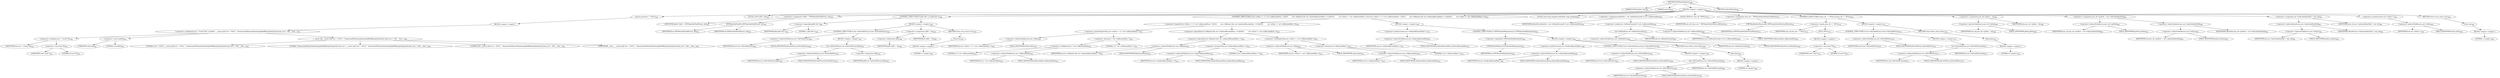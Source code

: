 digraph "TIFFHashSetInsert" {  
"5473" [label = <(METHOD,TIFFHashSetInsert)<SUB>440</SUB>> ]
"5474" [label = <(PARAM,TIFFHashSet *set)<SUB>440</SUB>> ]
"5475" [label = <(PARAM,void *elt)<SUB>440</SUB>> ]
"5476" [label = <(BLOCK,&lt;empty&gt;,&lt;empty&gt;)<SUB>441</SUB>> ]
"5477" [label = <(assert,assert(set != NULL))<SUB>442</SUB>> ]
"5478" [label = <(BLOCK,&lt;empty&gt;,&lt;empty&gt;)> ]
"5479" [label = <(&lt;operator&gt;.conditional,(set != ((void *)0)) ? (void)(0) : __assert_fail(&quot;set != NULL&quot;, &quot;/home/cmd/OSmart/identitemp/libtiff/fax2ps/fax2ps/tif_hash_set.c&quot;, 442, __func__))<SUB>442</SUB>> ]
"5480" [label = <(&lt;operator&gt;.notEquals,set != ((void *)0))<SUB>442</SUB>> ]
"5481" [label = <(IDENTIFIER,set,set != ((void *)0))<SUB>442</SUB>> ]
"5482" [label = <(&lt;operator&gt;.cast,(void *)0)<SUB>442</SUB>> ]
"5483" [label = <(UNKNOWN,void *,void *)<SUB>442</SUB>> ]
"5484" [label = <(LITERAL,0,(void *)0)<SUB>442</SUB>> ]
"5485" [label = <(&lt;operator&gt;.cast,(void)(0))<SUB>442</SUB>> ]
"5486" [label = <(UNKNOWN,void,void)<SUB>442</SUB>> ]
"5487" [label = <(LITERAL,0,(void)(0))<SUB>442</SUB>> ]
"5488" [label = <(__assert_fail,__assert_fail(&quot;set != NULL&quot;, &quot;/home/cmd/OSmart/identitemp/libtiff/fax2ps/fax2ps/tif_hash_set.c&quot;, 442, __func__))<SUB>442</SUB>> ]
"5489" [label = <(LITERAL,&quot;set != NULL&quot;,__assert_fail(&quot;set != NULL&quot;, &quot;/home/cmd/OSmart/identitemp/libtiff/fax2ps/fax2ps/tif_hash_set.c&quot;, 442, __func__))<SUB>442</SUB>> ]
"5490" [label = <(LITERAL,&quot;/home/cmd/OSmart/identitemp/libtiff/fax2ps/fax2ps/tif_hash_set.c&quot;,__assert_fail(&quot;set != NULL&quot;, &quot;/home/cmd/OSmart/identitemp/libtiff/fax2ps/fax2ps/tif_hash_set.c&quot;, 442, __func__))<SUB>442</SUB>> ]
"5491" [label = <(LITERAL,442,__assert_fail(&quot;set != NULL&quot;, &quot;/home/cmd/OSmart/identitemp/libtiff/fax2ps/fax2ps/tif_hash_set.c&quot;, 442, __func__))<SUB>442</SUB>> ]
"5492" [label = <(IDENTIFIER,__func__,__assert_fail(&quot;set != NULL&quot;, &quot;/home/cmd/OSmart/identitemp/libtiff/fax2ps/fax2ps/tif_hash_set.c&quot;, 442, __func__))<SUB>442</SUB>> ]
"5493" [label = <(LOCAL,void** pElt: void)<SUB>443</SUB>> ]
"5494" [label = <(&lt;operator&gt;.assignment,**pElt = TIFFHashSetFindPtr(set, elt))<SUB>443</SUB>> ]
"5495" [label = <(IDENTIFIER,pElt,**pElt = TIFFHashSetFindPtr(set, elt))<SUB>443</SUB>> ]
"5496" [label = <(TIFFHashSetFindPtr,TIFFHashSetFindPtr(set, elt))<SUB>443</SUB>> ]
"5497" [label = <(IDENTIFIER,set,TIFFHashSetFindPtr(set, elt))<SUB>443</SUB>> ]
"5498" [label = <(IDENTIFIER,elt,TIFFHashSetFindPtr(set, elt))<SUB>443</SUB>> ]
"5499" [label = <(CONTROL_STRUCTURE,if (pElt &amp;&amp; 1),if (pElt &amp;&amp; 1))<SUB>444</SUB>> ]
"5500" [label = <(&lt;operator&gt;.logicalAnd,pElt &amp;&amp; 1)<SUB>444</SUB>> ]
"5501" [label = <(IDENTIFIER,pElt,pElt &amp;&amp; 1)<SUB>444</SUB>> ]
"5502" [label = <(LITERAL,1,pElt &amp;&amp; 1)<SUB>444</SUB>> ]
"5503" [label = <(BLOCK,&lt;empty&gt;,&lt;empty&gt;)<SUB>445</SUB>> ]
"5504" [label = <(CONTROL_STRUCTURE,if (set-&gt;fnFreeEltFunc),if (set-&gt;fnFreeEltFunc))<SUB>446</SUB>> ]
"5505" [label = <(&lt;operator&gt;.indirectFieldAccess,set-&gt;fnFreeEltFunc)<SUB>446</SUB>> ]
"5506" [label = <(IDENTIFIER,set,if (set-&gt;fnFreeEltFunc))<SUB>446</SUB>> ]
"5507" [label = <(FIELD_IDENTIFIER,fnFreeEltFunc,fnFreeEltFunc)<SUB>446</SUB>> ]
"5508" [label = <(BLOCK,&lt;empty&gt;,&lt;empty&gt;)<SUB>447</SUB>> ]
"5509" [label = <(set-&gt;fnFreeEltFunc,set-&gt;fnFreeEltFunc(*pElt))<SUB>447</SUB>> ]
"5510" [label = <(&lt;operator&gt;.indirectFieldAccess,set-&gt;fnFreeEltFunc)<SUB>447</SUB>> ]
"5511" [label = <(IDENTIFIER,set,set-&gt;fnFreeEltFunc(*pElt))<SUB>447</SUB>> ]
"5512" [label = <(FIELD_IDENTIFIER,fnFreeEltFunc,fnFreeEltFunc)<SUB>447</SUB>> ]
"5513" [label = <(&lt;operator&gt;.indirection,*pElt)<SUB>447</SUB>> ]
"5514" [label = <(IDENTIFIER,pElt,set-&gt;fnFreeEltFunc(*pElt))<SUB>447</SUB>> ]
"5515" [label = <(&lt;operator&gt;.assignment,*pElt = elt)<SUB>449</SUB>> ]
"5516" [label = <(&lt;operator&gt;.indirection,*pElt)<SUB>449</SUB>> ]
"5517" [label = <(IDENTIFIER,pElt,*pElt = elt)<SUB>449</SUB>> ]
"5518" [label = <(IDENTIFIER,elt,*pElt = elt)<SUB>449</SUB>> ]
"5519" [label = <(RETURN,return true;,return true;)<SUB>450</SUB>> ]
"5520" [label = <(true,true)<SUB>450</SUB>> ]
"5521" [label = <(BLOCK,&lt;empty&gt;,&lt;empty&gt;)> ]
"5522" [label = <(LITERAL,1,&lt;empty&gt;)<SUB>450</SUB>> ]
"5523" [label = <(CONTROL_STRUCTURE,if (set-&gt;nSize &gt;= 2 * set-&gt;nAllocatedSize / 3 ||\012        (set-&gt;bRehash &amp;&amp; set-&gt;nIndiceAllocatedSize &gt; 0 &amp;&amp;\012         set-&gt;nSize &lt;= set-&gt;nAllocatedSize / 2)),if (set-&gt;nSize &gt;= 2 * set-&gt;nAllocatedSize / 3 ||\012        (set-&gt;bRehash &amp;&amp; set-&gt;nIndiceAllocatedSize &gt; 0 &amp;&amp;\012         set-&gt;nSize &lt;= set-&gt;nAllocatedSize / 2)))<SUB>453</SUB>> ]
"5524" [label = <(&lt;operator&gt;.logicalOr,set-&gt;nSize &gt;= 2 * set-&gt;nAllocatedSize / 3 ||\012        (set-&gt;bRehash &amp;&amp; set-&gt;nIndiceAllocatedSize &gt; 0 &amp;&amp;\012         set-&gt;nSize &lt;= set-&gt;nAllocatedSize / 2))<SUB>453</SUB>> ]
"5525" [label = <(&lt;operator&gt;.greaterEqualsThan,set-&gt;nSize &gt;= 2 * set-&gt;nAllocatedSize / 3)<SUB>453</SUB>> ]
"5526" [label = <(&lt;operator&gt;.indirectFieldAccess,set-&gt;nSize)<SUB>453</SUB>> ]
"5527" [label = <(IDENTIFIER,set,set-&gt;nSize &gt;= 2 * set-&gt;nAllocatedSize / 3)<SUB>453</SUB>> ]
"5528" [label = <(FIELD_IDENTIFIER,nSize,nSize)<SUB>453</SUB>> ]
"5529" [label = <(&lt;operator&gt;.division,2 * set-&gt;nAllocatedSize / 3)<SUB>453</SUB>> ]
"5530" [label = <(&lt;operator&gt;.multiplication,2 * set-&gt;nAllocatedSize)<SUB>453</SUB>> ]
"5531" [label = <(LITERAL,2,2 * set-&gt;nAllocatedSize)<SUB>453</SUB>> ]
"5532" [label = <(&lt;operator&gt;.indirectFieldAccess,set-&gt;nAllocatedSize)<SUB>453</SUB>> ]
"5533" [label = <(IDENTIFIER,set,2 * set-&gt;nAllocatedSize)<SUB>453</SUB>> ]
"5534" [label = <(FIELD_IDENTIFIER,nAllocatedSize,nAllocatedSize)<SUB>453</SUB>> ]
"5535" [label = <(LITERAL,3,2 * set-&gt;nAllocatedSize / 3)<SUB>453</SUB>> ]
"5536" [label = <(&lt;operator&gt;.logicalAnd,set-&gt;bRehash &amp;&amp; set-&gt;nIndiceAllocatedSize &gt; 0 &amp;&amp;\012         set-&gt;nSize &lt;= set-&gt;nAllocatedSize / 2)<SUB>454</SUB>> ]
"5537" [label = <(&lt;operator&gt;.logicalAnd,set-&gt;bRehash &amp;&amp; set-&gt;nIndiceAllocatedSize &gt; 0)<SUB>454</SUB>> ]
"5538" [label = <(&lt;operator&gt;.indirectFieldAccess,set-&gt;bRehash)<SUB>454</SUB>> ]
"5539" [label = <(IDENTIFIER,set,set-&gt;bRehash &amp;&amp; set-&gt;nIndiceAllocatedSize &gt; 0)<SUB>454</SUB>> ]
"5540" [label = <(FIELD_IDENTIFIER,bRehash,bRehash)<SUB>454</SUB>> ]
"5541" [label = <(&lt;operator&gt;.greaterThan,set-&gt;nIndiceAllocatedSize &gt; 0)<SUB>454</SUB>> ]
"5542" [label = <(&lt;operator&gt;.indirectFieldAccess,set-&gt;nIndiceAllocatedSize)<SUB>454</SUB>> ]
"5543" [label = <(IDENTIFIER,set,set-&gt;nIndiceAllocatedSize &gt; 0)<SUB>454</SUB>> ]
"5544" [label = <(FIELD_IDENTIFIER,nIndiceAllocatedSize,nIndiceAllocatedSize)<SUB>454</SUB>> ]
"5545" [label = <(LITERAL,0,set-&gt;nIndiceAllocatedSize &gt; 0)<SUB>454</SUB>> ]
"5546" [label = <(&lt;operator&gt;.lessEqualsThan,set-&gt;nSize &lt;= set-&gt;nAllocatedSize / 2)<SUB>455</SUB>> ]
"5547" [label = <(&lt;operator&gt;.indirectFieldAccess,set-&gt;nSize)<SUB>455</SUB>> ]
"5548" [label = <(IDENTIFIER,set,set-&gt;nSize &lt;= set-&gt;nAllocatedSize / 2)<SUB>455</SUB>> ]
"5549" [label = <(FIELD_IDENTIFIER,nSize,nSize)<SUB>455</SUB>> ]
"5550" [label = <(&lt;operator&gt;.division,set-&gt;nAllocatedSize / 2)<SUB>455</SUB>> ]
"5551" [label = <(&lt;operator&gt;.indirectFieldAccess,set-&gt;nAllocatedSize)<SUB>455</SUB>> ]
"5552" [label = <(IDENTIFIER,set,set-&gt;nAllocatedSize / 2)<SUB>455</SUB>> ]
"5553" [label = <(FIELD_IDENTIFIER,nAllocatedSize,nAllocatedSize)<SUB>455</SUB>> ]
"5554" [label = <(LITERAL,2,set-&gt;nAllocatedSize / 2)<SUB>455</SUB>> ]
"5555" [label = <(BLOCK,&lt;empty&gt;,&lt;empty&gt;)<SUB>456</SUB>> ]
"5556" [label = <(&lt;operator&gt;.postIncrement,set-&gt;nIndiceAllocatedSize++)<SUB>457</SUB>> ]
"5557" [label = <(&lt;operator&gt;.indirectFieldAccess,set-&gt;nIndiceAllocatedSize)<SUB>457</SUB>> ]
"5558" [label = <(IDENTIFIER,set,set-&gt;nIndiceAllocatedSize++)<SUB>457</SUB>> ]
"5559" [label = <(FIELD_IDENTIFIER,nIndiceAllocatedSize,nIndiceAllocatedSize)<SUB>457</SUB>> ]
"5560" [label = <(CONTROL_STRUCTURE,if (!TIFFHashSetRehash(set)),if (!TIFFHashSetRehash(set)))<SUB>458</SUB>> ]
"5561" [label = <(&lt;operator&gt;.logicalNot,!TIFFHashSetRehash(set))<SUB>458</SUB>> ]
"5562" [label = <(TIFFHashSetRehash,TIFFHashSetRehash(set))<SUB>458</SUB>> ]
"5563" [label = <(IDENTIFIER,set,TIFFHashSetRehash(set))<SUB>458</SUB>> ]
"5564" [label = <(BLOCK,&lt;empty&gt;,&lt;empty&gt;)<SUB>459</SUB>> ]
"5565" [label = <(&lt;operator&gt;.postDecrement,set-&gt;nIndiceAllocatedSize--)<SUB>460</SUB>> ]
"5566" [label = <(&lt;operator&gt;.indirectFieldAccess,set-&gt;nIndiceAllocatedSize)<SUB>460</SUB>> ]
"5567" [label = <(IDENTIFIER,set,set-&gt;nIndiceAllocatedSize--)<SUB>460</SUB>> ]
"5568" [label = <(FIELD_IDENTIFIER,nIndiceAllocatedSize,nIndiceAllocatedSize)<SUB>460</SUB>> ]
"5569" [label = <(CONTROL_STRUCTURE,if (set-&gt;fnFreeEltFunc),if (set-&gt;fnFreeEltFunc))<SUB>461</SUB>> ]
"5570" [label = <(&lt;operator&gt;.indirectFieldAccess,set-&gt;fnFreeEltFunc)<SUB>461</SUB>> ]
"5571" [label = <(IDENTIFIER,set,if (set-&gt;fnFreeEltFunc))<SUB>461</SUB>> ]
"5572" [label = <(FIELD_IDENTIFIER,fnFreeEltFunc,fnFreeEltFunc)<SUB>461</SUB>> ]
"5573" [label = <(BLOCK,&lt;empty&gt;,&lt;empty&gt;)<SUB>462</SUB>> ]
"5574" [label = <(set-&gt;fnFreeEltFunc,set-&gt;fnFreeEltFunc(elt))<SUB>462</SUB>> ]
"5575" [label = <(&lt;operator&gt;.indirectFieldAccess,set-&gt;fnFreeEltFunc)<SUB>462</SUB>> ]
"5576" [label = <(IDENTIFIER,set,set-&gt;fnFreeEltFunc(elt))<SUB>462</SUB>> ]
"5577" [label = <(FIELD_IDENTIFIER,fnFreeEltFunc,fnFreeEltFunc)<SUB>462</SUB>> ]
"5578" [label = <(IDENTIFIER,elt,set-&gt;fnFreeEltFunc(elt))<SUB>462</SUB>> ]
"5579" [label = <(RETURN,return false;,return false;)<SUB>463</SUB>> ]
"5580" [label = <(false,false)<SUB>463</SUB>> ]
"5581" [label = <(BLOCK,&lt;empty&gt;,&lt;empty&gt;)> ]
"5582" [label = <(LITERAL,0,&lt;empty&gt;)<SUB>463</SUB>> ]
"5583" [label = <(LOCAL,const long unsigned nHashVal: long unsigned)<SUB>467</SUB>> ]
"5584" [label = <(&lt;operator&gt;.assignment,nHashVal = set-&gt;fnHashFunc(elt) % set-&gt;nAllocatedSize)<SUB>467</SUB>> ]
"5585" [label = <(IDENTIFIER,nHashVal,nHashVal = set-&gt;fnHashFunc(elt) % set-&gt;nAllocatedSize)<SUB>467</SUB>> ]
"5586" [label = <(&lt;operator&gt;.modulo,set-&gt;fnHashFunc(elt) % set-&gt;nAllocatedSize)<SUB>467</SUB>> ]
"5587" [label = <(set-&gt;fnHashFunc,set-&gt;fnHashFunc(elt))<SUB>467</SUB>> ]
"5588" [label = <(&lt;operator&gt;.indirectFieldAccess,set-&gt;fnHashFunc)<SUB>467</SUB>> ]
"5589" [label = <(IDENTIFIER,set,set-&gt;fnHashFunc(elt))<SUB>467</SUB>> ]
"5590" [label = <(FIELD_IDENTIFIER,fnHashFunc,fnHashFunc)<SUB>467</SUB>> ]
"5591" [label = <(IDENTIFIER,elt,set-&gt;fnHashFunc(elt))<SUB>467</SUB>> ]
"5592" [label = <(&lt;operator&gt;.indirectFieldAccess,set-&gt;nAllocatedSize)<SUB>467</SUB>> ]
"5593" [label = <(IDENTIFIER,set,set-&gt;fnHashFunc(elt) % set-&gt;nAllocatedSize)<SUB>467</SUB>> ]
"5594" [label = <(FIELD_IDENTIFIER,nAllocatedSize,nAllocatedSize)<SUB>467</SUB>> ]
"5595" [label = <(LOCAL,TIFFList* new_elt: TIFFList)<SUB>473</SUB>> ]
"5596" [label = <(&lt;operator&gt;.assignment,*new_elt = TIFFHashSetGetNewListElt(set))<SUB>473</SUB>> ]
"5597" [label = <(IDENTIFIER,new_elt,*new_elt = TIFFHashSetGetNewListElt(set))<SUB>473</SUB>> ]
"5598" [label = <(TIFFHashSetGetNewListElt,TIFFHashSetGetNewListElt(set))<SUB>473</SUB>> ]
"5599" [label = <(IDENTIFIER,set,TIFFHashSetGetNewListElt(set))<SUB>473</SUB>> ]
"5600" [label = <(CONTROL_STRUCTURE,if (new_elt == NULL),if (new_elt == NULL))<SUB>474</SUB>> ]
"5601" [label = <(&lt;operator&gt;.equals,new_elt == NULL)<SUB>474</SUB>> ]
"5602" [label = <(IDENTIFIER,new_elt,new_elt == NULL)<SUB>474</SUB>> ]
"5603" [label = <(NULL,NULL)<SUB>474</SUB>> ]
"5604" [label = <(BLOCK,&lt;empty&gt;,&lt;empty&gt;)> ]
"5605" [label = <(&lt;operator&gt;.cast,(void *)0)<SUB>474</SUB>> ]
"5606" [label = <(UNKNOWN,void *,void *)<SUB>474</SUB>> ]
"5607" [label = <(LITERAL,0,(void *)0)<SUB>474</SUB>> ]
"5608" [label = <(BLOCK,&lt;empty&gt;,&lt;empty&gt;)<SUB>475</SUB>> ]
"5609" [label = <(CONTROL_STRUCTURE,if (set-&gt;fnFreeEltFunc),if (set-&gt;fnFreeEltFunc))<SUB>476</SUB>> ]
"5610" [label = <(&lt;operator&gt;.indirectFieldAccess,set-&gt;fnFreeEltFunc)<SUB>476</SUB>> ]
"5611" [label = <(IDENTIFIER,set,if (set-&gt;fnFreeEltFunc))<SUB>476</SUB>> ]
"5612" [label = <(FIELD_IDENTIFIER,fnFreeEltFunc,fnFreeEltFunc)<SUB>476</SUB>> ]
"5613" [label = <(BLOCK,&lt;empty&gt;,&lt;empty&gt;)<SUB>477</SUB>> ]
"5614" [label = <(set-&gt;fnFreeEltFunc,set-&gt;fnFreeEltFunc(elt))<SUB>477</SUB>> ]
"5615" [label = <(&lt;operator&gt;.indirectFieldAccess,set-&gt;fnFreeEltFunc)<SUB>477</SUB>> ]
"5616" [label = <(IDENTIFIER,set,set-&gt;fnFreeEltFunc(elt))<SUB>477</SUB>> ]
"5617" [label = <(FIELD_IDENTIFIER,fnFreeEltFunc,fnFreeEltFunc)<SUB>477</SUB>> ]
"5618" [label = <(IDENTIFIER,elt,set-&gt;fnFreeEltFunc(elt))<SUB>477</SUB>> ]
"5619" [label = <(RETURN,return false;,return false;)<SUB>478</SUB>> ]
"5620" [label = <(false,false)<SUB>478</SUB>> ]
"5621" [label = <(BLOCK,&lt;empty&gt;,&lt;empty&gt;)> ]
"5622" [label = <(LITERAL,0,&lt;empty&gt;)<SUB>478</SUB>> ]
"5623" [label = <(&lt;operator&gt;.assignment,new_elt-&gt;pData = elt)<SUB>480</SUB>> ]
"5624" [label = <(&lt;operator&gt;.indirectFieldAccess,new_elt-&gt;pData)<SUB>480</SUB>> ]
"5625" [label = <(IDENTIFIER,new_elt,new_elt-&gt;pData = elt)<SUB>480</SUB>> ]
"5626" [label = <(FIELD_IDENTIFIER,pData,pData)<SUB>480</SUB>> ]
"5627" [label = <(IDENTIFIER,elt,new_elt-&gt;pData = elt)<SUB>480</SUB>> ]
"5628" [label = <(&lt;operator&gt;.assignment,new_elt-&gt;psNext = set-&gt;tabList[nHashVal])<SUB>481</SUB>> ]
"5629" [label = <(&lt;operator&gt;.indirectFieldAccess,new_elt-&gt;psNext)<SUB>481</SUB>> ]
"5630" [label = <(IDENTIFIER,new_elt,new_elt-&gt;psNext = set-&gt;tabList[nHashVal])<SUB>481</SUB>> ]
"5631" [label = <(FIELD_IDENTIFIER,psNext,psNext)<SUB>481</SUB>> ]
"5632" [label = <(&lt;operator&gt;.indirectIndexAccess,set-&gt;tabList[nHashVal])<SUB>481</SUB>> ]
"5633" [label = <(&lt;operator&gt;.indirectFieldAccess,set-&gt;tabList)<SUB>481</SUB>> ]
"5634" [label = <(IDENTIFIER,set,new_elt-&gt;psNext = set-&gt;tabList[nHashVal])<SUB>481</SUB>> ]
"5635" [label = <(FIELD_IDENTIFIER,tabList,tabList)<SUB>481</SUB>> ]
"5636" [label = <(IDENTIFIER,nHashVal,new_elt-&gt;psNext = set-&gt;tabList[nHashVal])<SUB>481</SUB>> ]
"5637" [label = <(&lt;operator&gt;.assignment,set-&gt;tabList[nHashVal] = new_elt)<SUB>482</SUB>> ]
"5638" [label = <(&lt;operator&gt;.indirectIndexAccess,set-&gt;tabList[nHashVal])<SUB>482</SUB>> ]
"5639" [label = <(&lt;operator&gt;.indirectFieldAccess,set-&gt;tabList)<SUB>482</SUB>> ]
"5640" [label = <(IDENTIFIER,set,set-&gt;tabList[nHashVal] = new_elt)<SUB>482</SUB>> ]
"5641" [label = <(FIELD_IDENTIFIER,tabList,tabList)<SUB>482</SUB>> ]
"5642" [label = <(IDENTIFIER,nHashVal,set-&gt;tabList[nHashVal] = new_elt)<SUB>482</SUB>> ]
"5643" [label = <(IDENTIFIER,new_elt,set-&gt;tabList[nHashVal] = new_elt)<SUB>482</SUB>> ]
"5644" [label = <(&lt;operator&gt;.postIncrement,set-&gt;nSize++)<SUB>483</SUB>> ]
"5645" [label = <(&lt;operator&gt;.indirectFieldAccess,set-&gt;nSize)<SUB>483</SUB>> ]
"5646" [label = <(IDENTIFIER,set,set-&gt;nSize++)<SUB>483</SUB>> ]
"5647" [label = <(FIELD_IDENTIFIER,nSize,nSize)<SUB>483</SUB>> ]
"5648" [label = <(RETURN,return true;,return true;)<SUB>485</SUB>> ]
"5649" [label = <(true,true)<SUB>485</SUB>> ]
"5650" [label = <(BLOCK,&lt;empty&gt;,&lt;empty&gt;)> ]
"5651" [label = <(LITERAL,1,&lt;empty&gt;)<SUB>485</SUB>> ]
"5652" [label = <(METHOD_RETURN,bool)<SUB>440</SUB>> ]
  "5473" -> "5474" 
  "5473" -> "5475" 
  "5473" -> "5476" 
  "5473" -> "5652" 
  "5476" -> "5477" 
  "5476" -> "5493" 
  "5476" -> "5494" 
  "5476" -> "5499" 
  "5476" -> "5523" 
  "5476" -> "5583" 
  "5476" -> "5584" 
  "5476" -> "5595" 
  "5476" -> "5596" 
  "5476" -> "5600" 
  "5476" -> "5623" 
  "5476" -> "5628" 
  "5476" -> "5637" 
  "5476" -> "5644" 
  "5476" -> "5648" 
  "5477" -> "5478" 
  "5478" -> "5479" 
  "5479" -> "5480" 
  "5479" -> "5485" 
  "5479" -> "5488" 
  "5480" -> "5481" 
  "5480" -> "5482" 
  "5482" -> "5483" 
  "5482" -> "5484" 
  "5485" -> "5486" 
  "5485" -> "5487" 
  "5488" -> "5489" 
  "5488" -> "5490" 
  "5488" -> "5491" 
  "5488" -> "5492" 
  "5494" -> "5495" 
  "5494" -> "5496" 
  "5496" -> "5497" 
  "5496" -> "5498" 
  "5499" -> "5500" 
  "5499" -> "5503" 
  "5500" -> "5501" 
  "5500" -> "5502" 
  "5503" -> "5504" 
  "5503" -> "5515" 
  "5503" -> "5519" 
  "5504" -> "5505" 
  "5504" -> "5508" 
  "5505" -> "5506" 
  "5505" -> "5507" 
  "5508" -> "5509" 
  "5509" -> "5510" 
  "5509" -> "5513" 
  "5510" -> "5511" 
  "5510" -> "5512" 
  "5513" -> "5514" 
  "5515" -> "5516" 
  "5515" -> "5518" 
  "5516" -> "5517" 
  "5519" -> "5520" 
  "5520" -> "5521" 
  "5521" -> "5522" 
  "5523" -> "5524" 
  "5523" -> "5555" 
  "5524" -> "5525" 
  "5524" -> "5536" 
  "5525" -> "5526" 
  "5525" -> "5529" 
  "5526" -> "5527" 
  "5526" -> "5528" 
  "5529" -> "5530" 
  "5529" -> "5535" 
  "5530" -> "5531" 
  "5530" -> "5532" 
  "5532" -> "5533" 
  "5532" -> "5534" 
  "5536" -> "5537" 
  "5536" -> "5546" 
  "5537" -> "5538" 
  "5537" -> "5541" 
  "5538" -> "5539" 
  "5538" -> "5540" 
  "5541" -> "5542" 
  "5541" -> "5545" 
  "5542" -> "5543" 
  "5542" -> "5544" 
  "5546" -> "5547" 
  "5546" -> "5550" 
  "5547" -> "5548" 
  "5547" -> "5549" 
  "5550" -> "5551" 
  "5550" -> "5554" 
  "5551" -> "5552" 
  "5551" -> "5553" 
  "5555" -> "5556" 
  "5555" -> "5560" 
  "5556" -> "5557" 
  "5557" -> "5558" 
  "5557" -> "5559" 
  "5560" -> "5561" 
  "5560" -> "5564" 
  "5561" -> "5562" 
  "5562" -> "5563" 
  "5564" -> "5565" 
  "5564" -> "5569" 
  "5564" -> "5579" 
  "5565" -> "5566" 
  "5566" -> "5567" 
  "5566" -> "5568" 
  "5569" -> "5570" 
  "5569" -> "5573" 
  "5570" -> "5571" 
  "5570" -> "5572" 
  "5573" -> "5574" 
  "5574" -> "5575" 
  "5574" -> "5578" 
  "5575" -> "5576" 
  "5575" -> "5577" 
  "5579" -> "5580" 
  "5580" -> "5581" 
  "5581" -> "5582" 
  "5584" -> "5585" 
  "5584" -> "5586" 
  "5586" -> "5587" 
  "5586" -> "5592" 
  "5587" -> "5588" 
  "5587" -> "5591" 
  "5588" -> "5589" 
  "5588" -> "5590" 
  "5592" -> "5593" 
  "5592" -> "5594" 
  "5596" -> "5597" 
  "5596" -> "5598" 
  "5598" -> "5599" 
  "5600" -> "5601" 
  "5600" -> "5608" 
  "5601" -> "5602" 
  "5601" -> "5603" 
  "5603" -> "5604" 
  "5604" -> "5605" 
  "5605" -> "5606" 
  "5605" -> "5607" 
  "5608" -> "5609" 
  "5608" -> "5619" 
  "5609" -> "5610" 
  "5609" -> "5613" 
  "5610" -> "5611" 
  "5610" -> "5612" 
  "5613" -> "5614" 
  "5614" -> "5615" 
  "5614" -> "5618" 
  "5615" -> "5616" 
  "5615" -> "5617" 
  "5619" -> "5620" 
  "5620" -> "5621" 
  "5621" -> "5622" 
  "5623" -> "5624" 
  "5623" -> "5627" 
  "5624" -> "5625" 
  "5624" -> "5626" 
  "5628" -> "5629" 
  "5628" -> "5632" 
  "5629" -> "5630" 
  "5629" -> "5631" 
  "5632" -> "5633" 
  "5632" -> "5636" 
  "5633" -> "5634" 
  "5633" -> "5635" 
  "5637" -> "5638" 
  "5637" -> "5643" 
  "5638" -> "5639" 
  "5638" -> "5642" 
  "5639" -> "5640" 
  "5639" -> "5641" 
  "5644" -> "5645" 
  "5645" -> "5646" 
  "5645" -> "5647" 
  "5648" -> "5649" 
  "5649" -> "5650" 
  "5650" -> "5651" 
}
